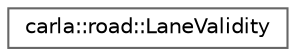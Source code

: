 digraph "类继承关系图"
{
 // INTERACTIVE_SVG=YES
 // LATEX_PDF_SIZE
  bgcolor="transparent";
  edge [fontname=Helvetica,fontsize=10,labelfontname=Helvetica,labelfontsize=10];
  node [fontname=Helvetica,fontsize=10,shape=box,height=0.2,width=0.4];
  rankdir="LR";
  Node0 [id="Node000000",label="carla::road::LaneValidity",height=0.2,width=0.4,color="grey40", fillcolor="white", style="filled",URL="$d8/d71/structcarla_1_1road_1_1LaneValidity.html",tooltip=" "];
}

